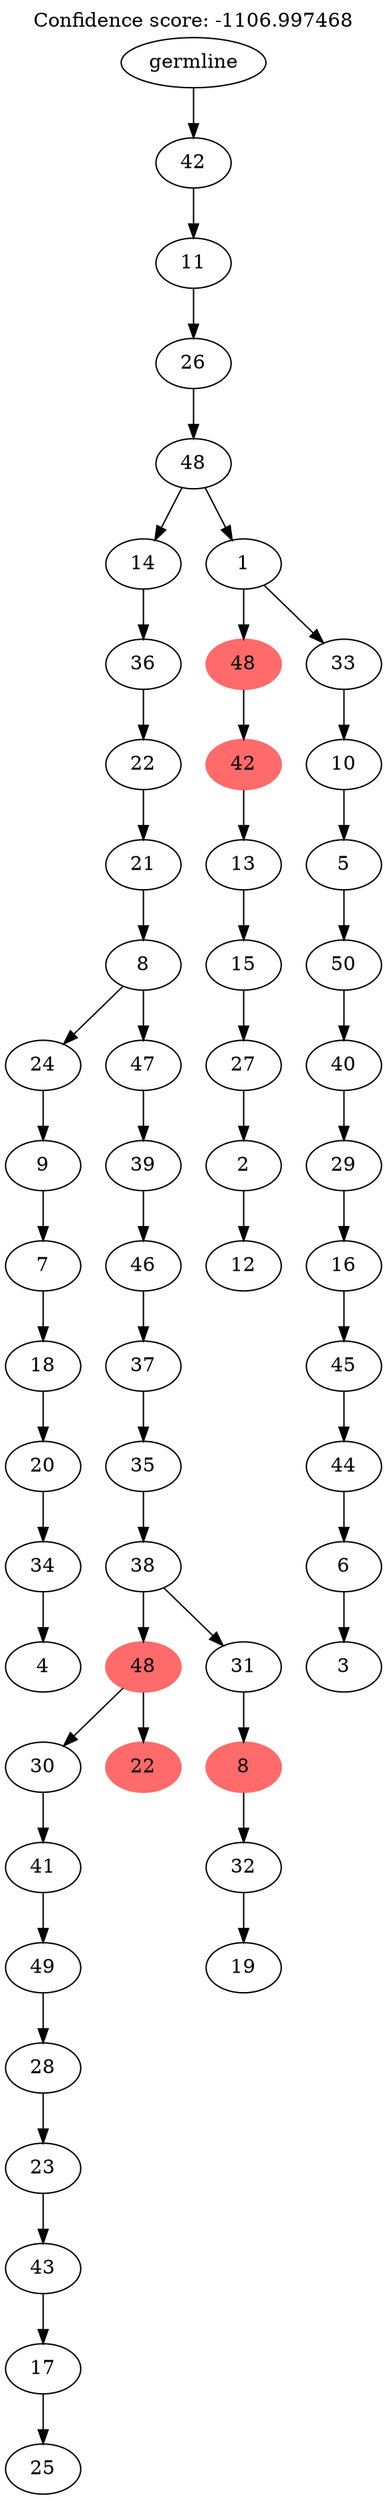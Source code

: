 digraph g {
	"54" -> "55";
	"55" [label="4"];
	"53" -> "54";
	"54" [label="34"];
	"52" -> "53";
	"53" [label="20"];
	"51" -> "52";
	"52" [label="18"];
	"50" -> "51";
	"51" [label="7"];
	"49" -> "50";
	"50" [label="9"];
	"46" -> "47";
	"47" [label="25"];
	"45" -> "46";
	"46" [label="17"];
	"44" -> "45";
	"45" [label="43"];
	"43" -> "44";
	"44" [label="23"];
	"42" -> "43";
	"43" [label="28"];
	"41" -> "42";
	"42" [label="49"];
	"40" -> "41";
	"41" [label="41"];
	"39" -> "40";
	"40" [label="30"];
	"39" -> "48";
	"48" [color=indianred1, style=filled, label="22"];
	"37" -> "38";
	"38" [label="19"];
	"36" -> "37";
	"37" [label="32"];
	"35" -> "36";
	"36" [color=indianred1, style=filled, label="8"];
	"34" -> "35";
	"35" [label="31"];
	"34" -> "39";
	"39" [color=indianred1, style=filled, label="48"];
	"33" -> "34";
	"34" [label="38"];
	"32" -> "33";
	"33" [label="35"];
	"31" -> "32";
	"32" [label="37"];
	"30" -> "31";
	"31" [label="46"];
	"29" -> "30";
	"30" [label="39"];
	"28" -> "29";
	"29" [label="47"];
	"28" -> "49";
	"49" [label="24"];
	"27" -> "28";
	"28" [label="8"];
	"26" -> "27";
	"27" [label="21"];
	"25" -> "26";
	"26" [label="22"];
	"24" -> "25";
	"25" [label="36"];
	"22" -> "23";
	"23" [label="12"];
	"21" -> "22";
	"22" [label="2"];
	"20" -> "21";
	"21" [label="27"];
	"19" -> "20";
	"20" [label="15"];
	"18" -> "19";
	"19" [label="13"];
	"17" -> "18";
	"18" [color=indianred1, style=filled, label="42"];
	"15" -> "16";
	"16" [label="3"];
	"14" -> "15";
	"15" [label="6"];
	"13" -> "14";
	"14" [label="44"];
	"12" -> "13";
	"13" [label="45"];
	"11" -> "12";
	"12" [label="16"];
	"10" -> "11";
	"11" [label="29"];
	"9" -> "10";
	"10" [label="40"];
	"8" -> "9";
	"9" [label="50"];
	"7" -> "8";
	"8" [label="5"];
	"6" -> "7";
	"7" [label="10"];
	"5" -> "6";
	"6" [label="33"];
	"5" -> "17";
	"17" [color=indianred1, style=filled, label="48"];
	"4" -> "5";
	"5" [label="1"];
	"4" -> "24";
	"24" [label="14"];
	"3" -> "4";
	"4" [label="48"];
	"2" -> "3";
	"3" [label="26"];
	"1" -> "2";
	"2" [label="11"];
	"0" -> "1";
	"1" [label="42"];
	"0" [label="germline"];
	labelloc="t";
	label="Confidence score: -1106.997468";
}
